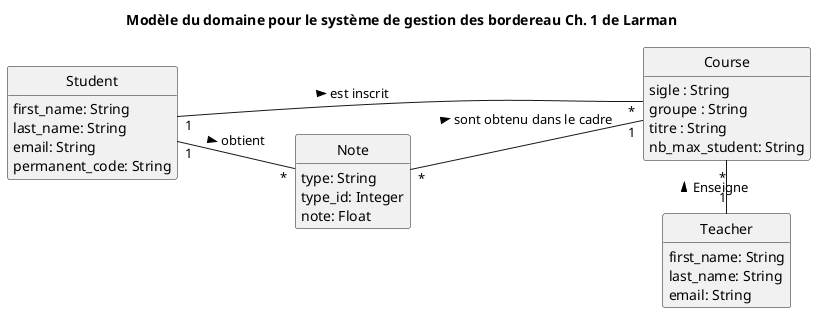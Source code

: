 @startuml
skinparam style strictuml
skinparam defaultfontname Verdana
left to right direction
hide empty members
'skinparam linetype ortho
title Modèle du domaine pour le système de gestion des bordereau Ch. 1 de Larman
class Course {
  sigle : String
  groupe : String
  titre : String
  nb_max_student: String
}
class Student {
  first_name: String
  last_name: String
  email: String
  permanent_code: String
}
class Teacher {
  first_name: String
  last_name: String
  email: String
}
class Note {
   type: String
   type_id: Integer
   note: Float
}
Note "*"  -- "1"  Course: sont obtenu dans le cadre >
Student "1" -- "*" Course : est inscrit > 
Student "1" -- "*" Note: obtient >
Teacher "1" -left- "*" Course: Enseigne >
@enduml